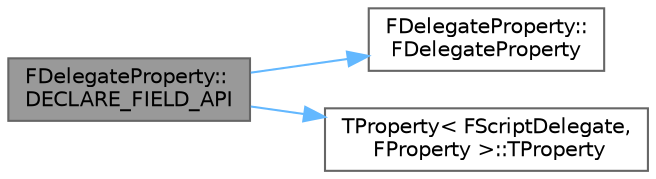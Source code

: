 digraph "FDelegateProperty::DECLARE_FIELD_API"
{
 // INTERACTIVE_SVG=YES
 // LATEX_PDF_SIZE
  bgcolor="transparent";
  edge [fontname=Helvetica,fontsize=10,labelfontname=Helvetica,labelfontsize=10];
  node [fontname=Helvetica,fontsize=10,shape=box,height=0.2,width=0.4];
  rankdir="LR";
  Node1 [id="Node000001",label="FDelegateProperty::\lDECLARE_FIELD_API",height=0.2,width=0.4,color="gray40", fillcolor="grey60", style="filled", fontcolor="black",tooltip="Points to the source delegate function (the function declared with the delegate keyword) used in the ..."];
  Node1 -> Node2 [id="edge1_Node000001_Node000002",color="steelblue1",style="solid",tooltip=" "];
  Node2 [id="Node000002",label="FDelegateProperty::\lFDelegateProperty",height=0.2,width=0.4,color="grey40", fillcolor="white", style="filled",URL="$d5/d51/classFDelegateProperty.html#ac7451600c09bb56c1a4ffbddce375e3e",tooltip=" "];
  Node1 -> Node3 [id="edge2_Node000001_Node000003",color="steelblue1",style="solid",tooltip=" "];
  Node3 [id="Node000003",label="TProperty\< FScriptDelegate,\l FProperty \>::TProperty",height=0.2,width=0.4,color="grey40", fillcolor="white", style="filled",URL="$d1/dc3/classTProperty.html#ad6ba9c6a39fb7a3de30c7fe76748479a",tooltip=" "];
}
